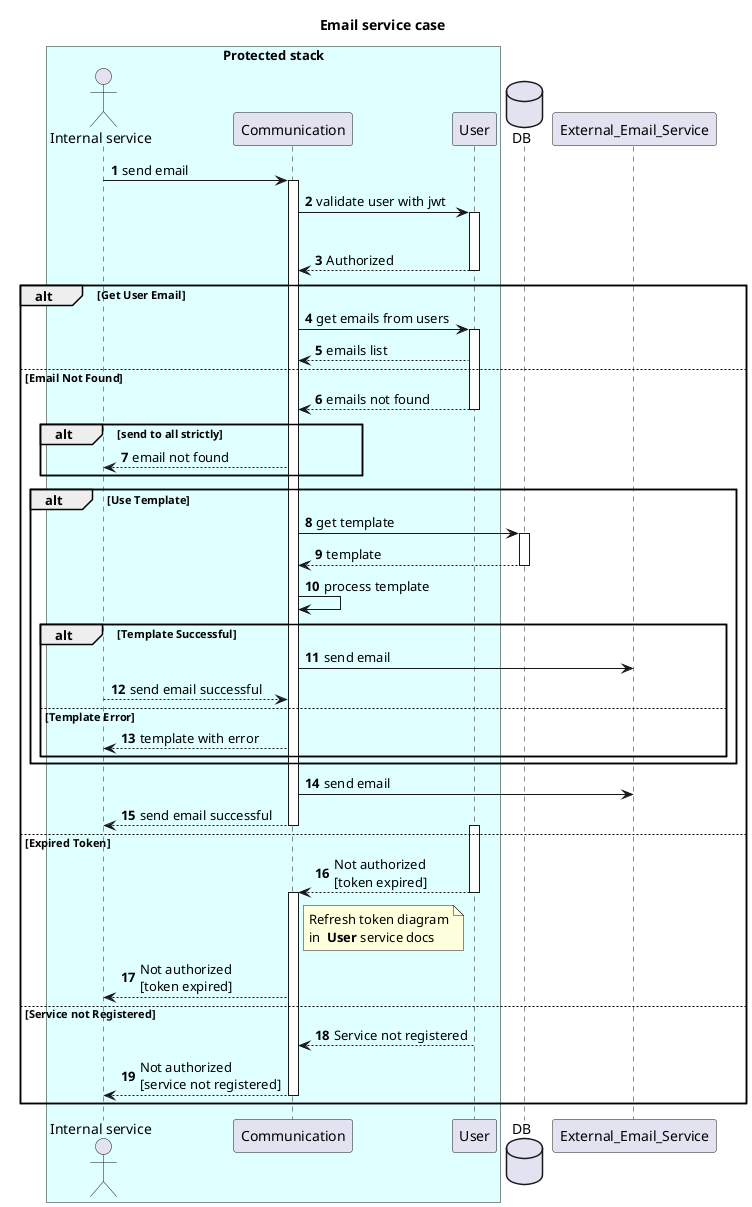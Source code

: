 @startuml
autonumber
title "Email service case"

box "Protected stack" #LightCyan

actor "Internal service" as client
participant Communication
participant User
end box
database DB
participant External_Email_Service


client -> Communication: send email
activate Communication
Communication -> User: validate user with jwt
activate User
alt Authorized
  User --> Communication: Authorized
  deactivate User
  alt Get User Email
    Communication -> User: get emails from users
    activate User
    User --> Communication: emails list
  else Email Not Found
    User --> Communication: emails not found
    alt send to all strictly
      deactivate User

      Communication --> client: email not found
  end
  alt Use Template
       Communication -> DB : get template
      activate DB
      DB --> Communication : template 
      deactivate DB
      Communication -> Communication : process template
    alt Template Successful
      Communication -> External_Email_Service : send email
      Communication <-- client : send email successful
    else Template Error
      Communication --> client : template with error
    end
  end
  Communication -> External_Email_Service : send email
  Communication --> client : send email successful
  deactivate Communication
else Expired Token
  activate User
  User --> Communication : Not authorized \n[token expired]
  deactivate User
  activate Communication
  note right of Communication
    Refresh token diagram
    in  **User** service docs
  end note
  Communication --> client : Not authorized \n[token expired]
else Service not Registered
  User --> Communication : Service not registered
  Communication --> client : Not authorized \n[service not registered]
  deactivate Communication
end
@enduml